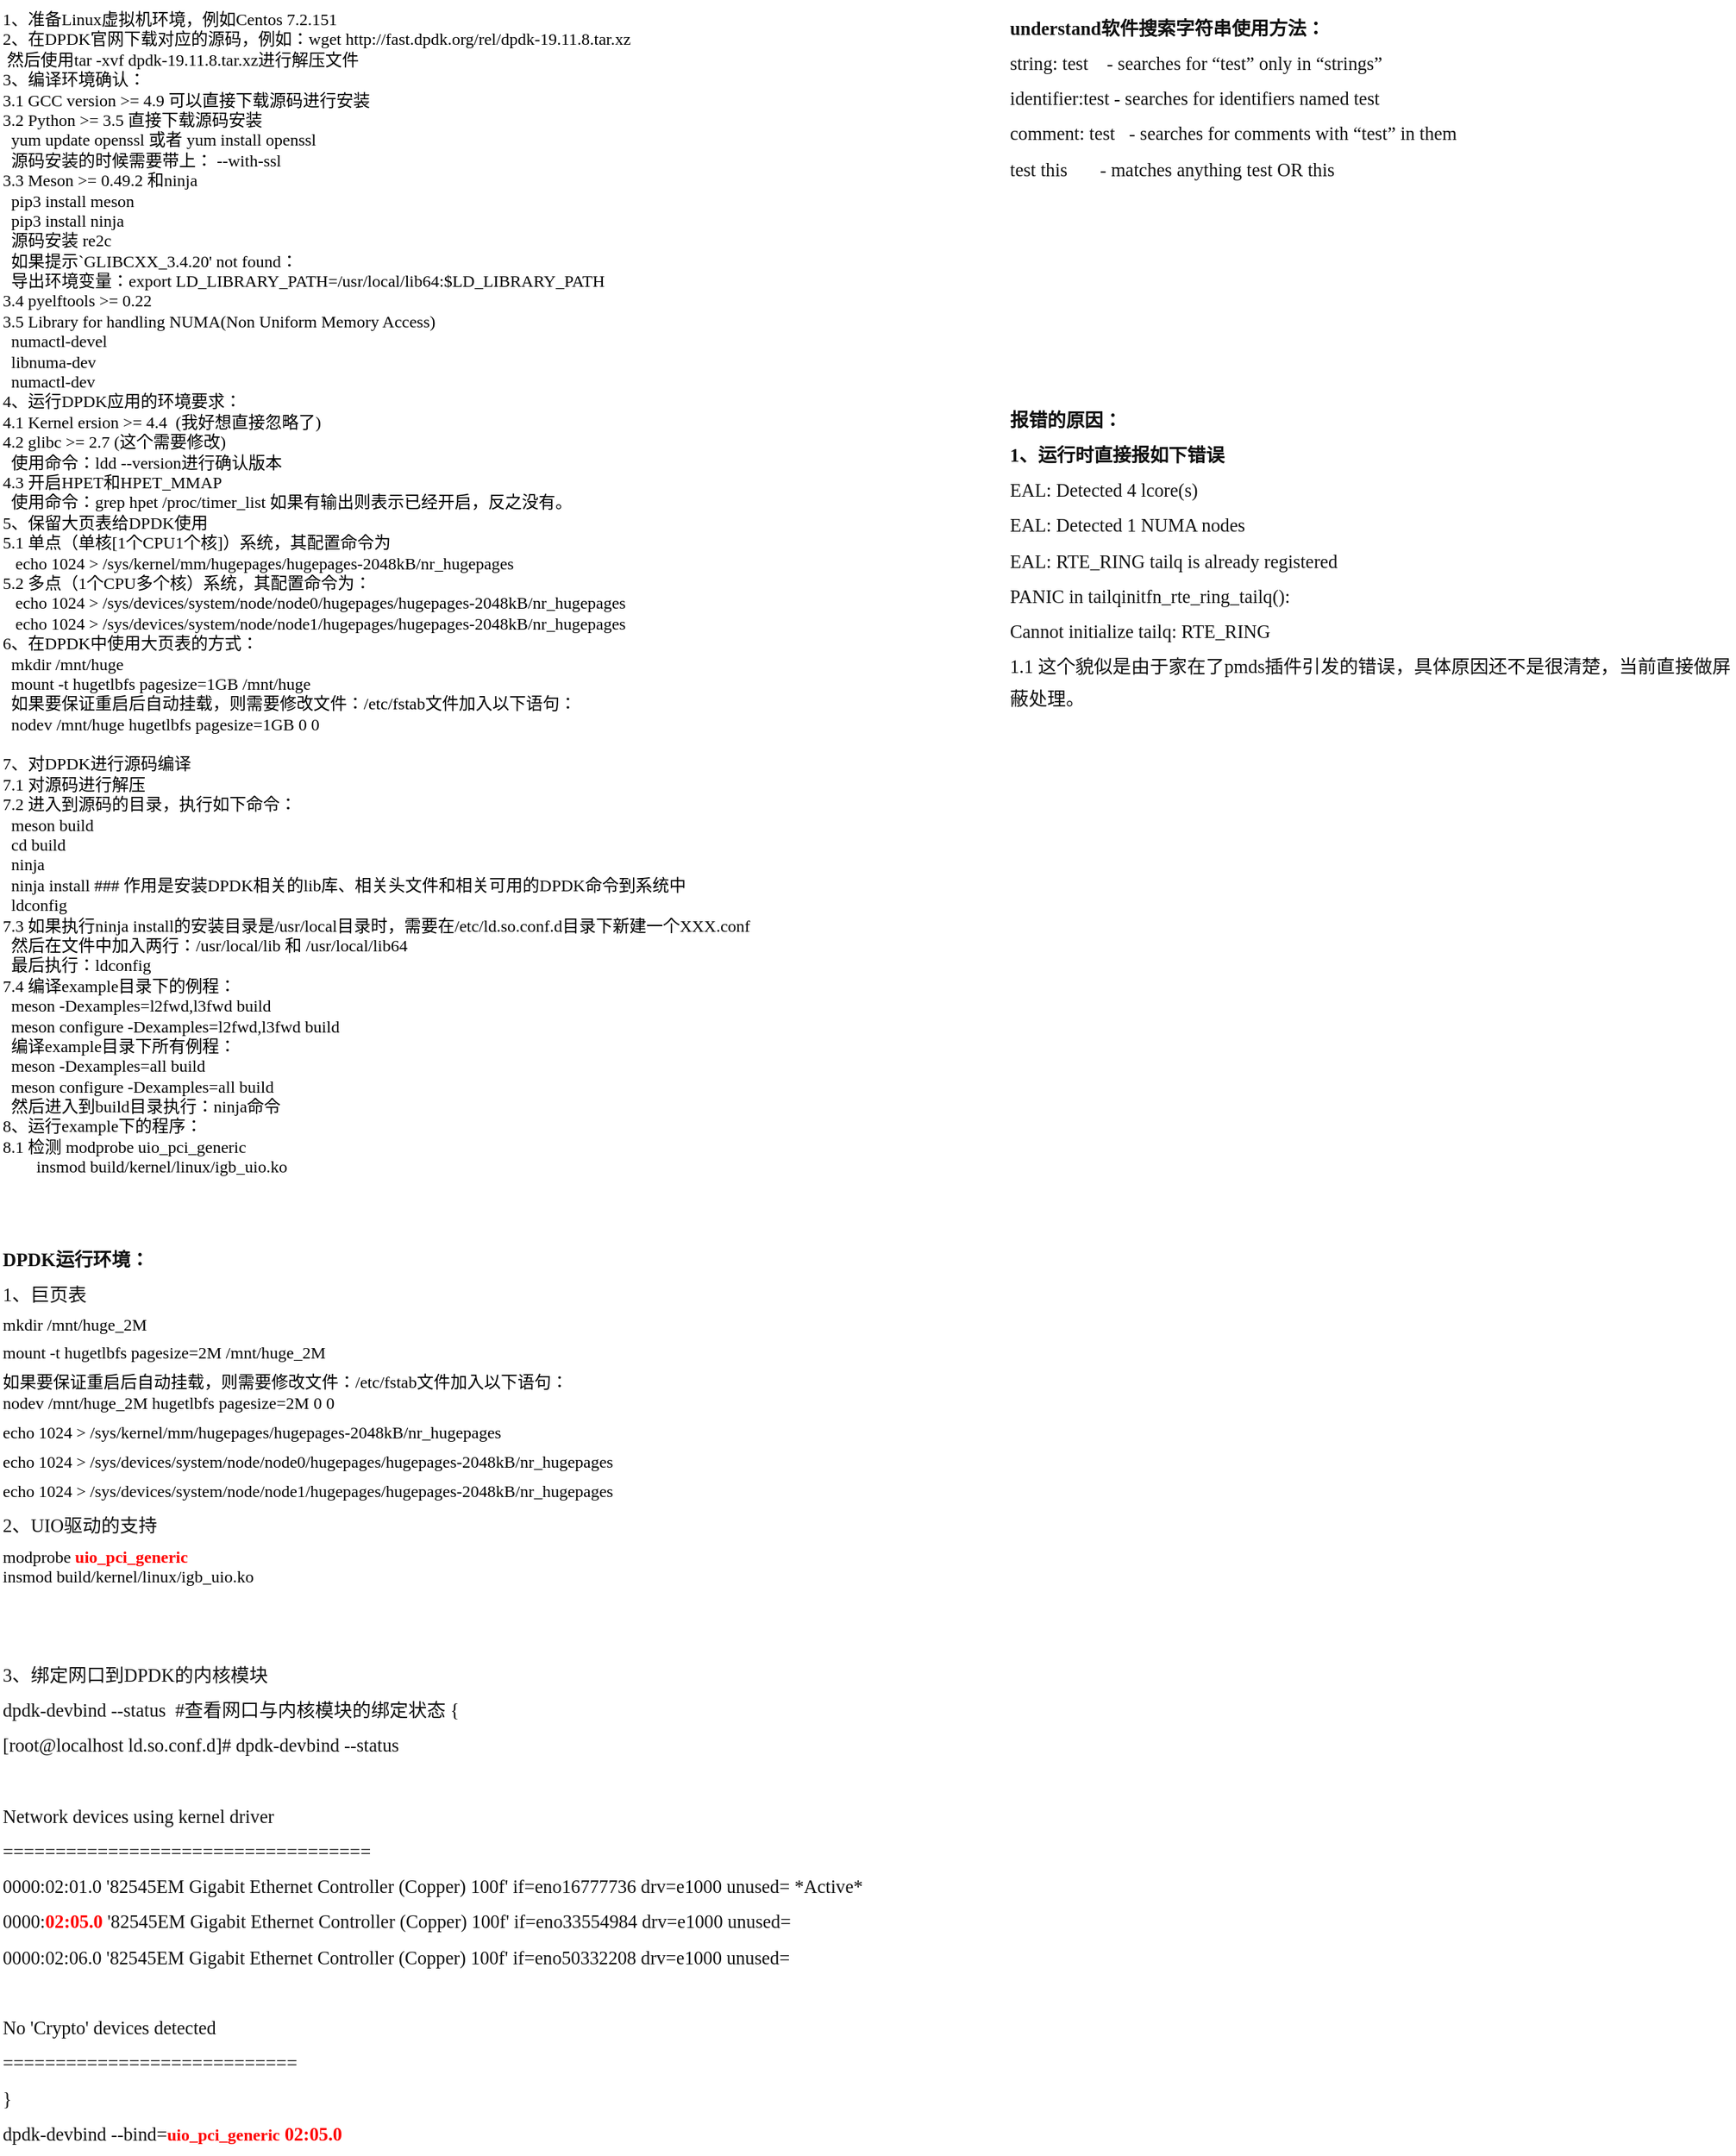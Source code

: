 <mxfile version="14.7.3" type="github">
  <diagram id="tiC5_lr3c7eBxx_vU2C-" name="Page-1">
    <mxGraphModel dx="1259" dy="712" grid="1" gridSize="10" guides="1" tooltips="1" connect="1" arrows="1" fold="1" page="1" pageScale="1" pageWidth="827" pageHeight="1169" math="0" shadow="0">
      <root>
        <mxCell id="0" />
        <mxCell id="1" parent="0" />
        <mxCell id="bjBxFB213XxqrcSqxuYE-1" value="1、准备Linux虚拟机环境，例如Centos 7.2.151&lt;div style=&quot;resize: none ; outline: 0px ; font-size: inherit&quot;&gt;2、在DPDK官网下载对应的源码，例如：wget http://fast.dpdk.org/rel/dpdk-19.11.8.tar.xz&lt;/div&gt;&lt;div style=&quot;resize: none ; outline: 0px ; font-size: inherit&quot;&gt;&amp;nbsp;然后使用tar -xvf dpdk-19.11.8.tar.xz进行解压文件&lt;/div&gt;&lt;div style=&quot;resize: none ; outline: 0px ; font-size: inherit&quot;&gt;3、编译环境确认：&lt;/div&gt;&lt;div style=&quot;resize: none ; outline: 0px ; font-size: inherit&quot;&gt;3.1 GCC version &amp;gt;= 4.9 可以直接下载源码进行安装&lt;/div&gt;&lt;div style=&quot;resize: none ; outline: 0px ; font-size: inherit&quot;&gt;3.2 Python &amp;gt;= 3.5 直接下载源码安装&lt;/div&gt;&lt;div style=&quot;resize: none ; outline: 0px ; font-size: inherit&quot;&gt;&amp;nbsp; yum update openssl 或者 yum install openssl&lt;/div&gt;&lt;div style=&quot;resize: none ; outline: 0px ; font-size: inherit&quot;&gt;&amp;nbsp; 源码安装的时候需要带上： --with-ssl&lt;/div&gt;&lt;div style=&quot;resize: none ; outline: 0px ; font-size: inherit&quot;&gt;3.3 Meson &amp;gt;= 0.49.2 和ninja&lt;/div&gt;&lt;div style=&quot;resize: none ; outline: 0px ; font-size: inherit&quot;&gt;&amp;nbsp;&amp;nbsp;pip3 install meson&lt;/div&gt;&lt;div style=&quot;resize: none ; outline: 0px ; font-size: inherit&quot;&gt;&amp;nbsp;&amp;nbsp;pip3 install ninja&lt;/div&gt;&lt;div style=&quot;resize: none ; outline: 0px ; font-size: inherit&quot;&gt;&amp;nbsp; 源码安装 re2c&lt;/div&gt;&lt;div style=&quot;resize: none ; outline: 0px ; font-size: inherit&quot;&gt;&amp;nbsp; 如果提示`GLIBCXX_3.4.20&#39; not found：&lt;/div&gt;&lt;div style=&quot;resize: none ; outline: 0px ; font-size: inherit&quot;&gt;&amp;nbsp; 导出环境变量：export LD_LIBRARY_PATH=/usr/local/lib64:$LD_LIBRARY_PATH&amp;nbsp;&lt;/div&gt;&lt;div style=&quot;resize: none ; outline: 0px ; font-size: inherit&quot;&gt;3.4 pyelftools &amp;gt;= 0.22&lt;/div&gt;&lt;div style=&quot;resize: none ; outline: 0px ; font-size: inherit&quot;&gt;3.5 Library for handling NUMA(Non Uniform Memory Access)&lt;/div&gt;&lt;div style=&quot;resize: none ; outline: 0px ; font-size: inherit&quot;&gt;&amp;nbsp; numactl-devel&lt;/div&gt;&lt;div style=&quot;resize: none ; outline: 0px ; font-size: inherit&quot;&gt;&amp;nbsp; libnuma-dev&lt;/div&gt;&lt;div style=&quot;resize: none ; outline: 0px ; font-size: inherit&quot;&gt;&amp;nbsp; numactl-dev&lt;/div&gt;&lt;div style=&quot;resize: none ; outline: 0px ; font-size: inherit&quot;&gt;4、运行DPDK应用的环境要求：&lt;/div&gt;&lt;div style=&quot;resize: none ; outline: 0px ; font-size: inherit&quot;&gt;4.1 Kernel ersion &amp;gt;= 4.4&amp;nbsp; (我好想直接忽略了)&lt;/div&gt;&lt;div style=&quot;resize: none ; outline: 0px ; font-size: inherit&quot;&gt;4.2 glibc &amp;gt;= 2.7 (这个需要修改)&lt;/div&gt;&lt;div style=&quot;resize: none ; outline: 0px ; font-size: inherit&quot;&gt;&amp;nbsp; 使用命令：ldd --version进行确认版本&lt;/div&gt;&lt;div style=&quot;resize: none ; outline: 0px ; font-size: inherit&quot;&gt;4.3 开启HPET和HPET_MMAP&lt;/div&gt;&lt;div style=&quot;resize: none ; outline: 0px ; font-size: inherit&quot;&gt;&amp;nbsp; 使用命令：grep hpet /proc/timer_list 如果有输出则表示已经开启，反之没有。&lt;/div&gt;&lt;div style=&quot;resize: none ; outline: 0px ; font-size: inherit&quot;&gt;5、保留大页表给DPDK使用&lt;/div&gt;&lt;div style=&quot;resize: none ; outline: 0px ; font-size: inherit&quot;&gt;5.1 单点（单核[1个CPU1个核]）系统，&lt;span style=&quot;font-size: inherit&quot;&gt;其配置命令为&lt;/span&gt;&lt;/div&gt;&lt;div style=&quot;resize: none ; outline: 0px ; font-size: inherit&quot;&gt;&lt;span style=&quot;font-size: inherit&quot;&gt;&amp;nbsp; &amp;nbsp;echo 1024 &amp;gt; /sys/kernel/mm/hugepages/hugepages-2048kB/nr_hugepages&lt;/span&gt;&lt;/div&gt;&lt;div style=&quot;resize: none ; outline: 0px ; font-size: inherit&quot;&gt;5.2 多点（1个CPU多个核）系统，其配置命令为：&lt;/div&gt;&lt;div style=&quot;resize: none ; outline: 0px ; font-size: inherit&quot;&gt;&amp;nbsp; &amp;nbsp;echo 1024 &amp;gt; /sys/devices/system/node/node0/hugepages/hugepages-2048kB/nr_hugepages&lt;/div&gt;&lt;div style=&quot;resize: none ; outline: 0px ; font-size: inherit&quot;&gt;&lt;/div&gt;&amp;nbsp; &amp;nbsp;echo 1024 &amp;gt; /sys/devices/system/node/node1/hugepages/hugepages-2048kB/nr_hugepages&lt;div style=&quot;resize: none ; outline: 0px ; font-size: inherit&quot;&gt;6、在DPDK中使用大页表的方式：&lt;/div&gt;&lt;div style=&quot;resize: none ; outline: 0px ; font-size: inherit&quot;&gt;&amp;nbsp; mkdir /mnt/huge&lt;/div&gt;&lt;div style=&quot;resize: none ; outline: 0px ; font-size: inherit&quot;&gt;&lt;/div&gt;&amp;nbsp; mount -t hugetlbfs pagesize=1GB /mnt/huge&lt;div style=&quot;resize: none ; outline: 0px ; font-size: inherit&quot;&gt;&amp;nbsp; 如果要保证重启后自动挂载，则需要修改文件：/etc/fstab文件加入以下语句：&lt;/div&gt;&lt;div style=&quot;resize: none ; outline: 0px ; font-size: inherit&quot;&gt;&amp;nbsp; nodev /mnt/huge hugetlbfs pagesize=1GB 0 0&lt;/div&gt;&lt;div style=&quot;resize: none ; outline: 0px ; font-size: inherit&quot;&gt;&lt;br&gt;&lt;/div&gt;&lt;div style=&quot;resize: none ; outline: 0px ; font-size: inherit&quot;&gt;7、对DPDK进行源码编译&lt;/div&gt;&lt;div style=&quot;resize: none ; outline: 0px ; font-size: inherit&quot;&gt;7.1 对源码进行解压&lt;/div&gt;&lt;div style=&quot;resize: none ; outline: 0px ; font-size: inherit&quot;&gt;7.2 进入到源码的目录，执行如下命令：&lt;/div&gt;&lt;div style=&quot;resize: none ; outline: 0px ; font-size: inherit&quot;&gt;&amp;nbsp; meson build&lt;/div&gt;&lt;div style=&quot;resize: none ; outline: 0px ; font-size: inherit&quot;&gt;&amp;nbsp; cd build&lt;/div&gt;&lt;div style=&quot;resize: none ; outline: 0px ; font-size: inherit&quot;&gt;&amp;nbsp; ninja&lt;/div&gt;&lt;div style=&quot;resize: none ; outline: 0px ; font-size: inherit&quot;&gt;&amp;nbsp; ninja install ### 作用是安装DPDK相关的lib库、相关头文件和相关可用的DPDK命令到系统中&lt;/div&gt;&lt;div style=&quot;resize: none ; outline: 0px ; font-size: inherit&quot;&gt;&amp;nbsp; ldconfig&lt;/div&gt;&lt;div style=&quot;resize: none ; outline: 0px ; font-size: inherit&quot;&gt;7.3 如果执行ninja install的安装目录是/usr/local目录时，需要在/etc/ld.so.conf.d目录下新建一个XXX.conf&lt;/div&gt;&lt;div style=&quot;resize: none ; outline: 0px ; font-size: inherit&quot;&gt;&amp;nbsp; 然后在文件中加入两行：/usr/local/lib 和 /usr/local/lib64&lt;/div&gt;&lt;div style=&quot;resize: none ; outline: 0px ; font-size: inherit&quot;&gt;&amp;nbsp; 最后执行：ldconfig&lt;/div&gt;&lt;div style=&quot;resize: none ; outline: 0px ; font-size: inherit&quot;&gt;7.4 编译example目录下的例程：&lt;/div&gt;&lt;div style=&quot;resize: none ; outline: 0px ; font-size: inherit&quot;&gt;&amp;nbsp;&amp;nbsp;meson -Dexamples=l2fwd,l3fwd build&lt;/div&gt;&lt;div style=&quot;resize: none ; outline: 0px ; font-size: inherit&quot;&gt;&amp;nbsp;&amp;nbsp;meson configure&amp;nbsp;-Dexamples=l2fwd,l3fwd build&lt;/div&gt;&lt;div style=&quot;resize: none ; outline: 0px ; font-size: inherit&quot;&gt;&amp;nbsp; 编译example目录下所有例程：&lt;/div&gt;&lt;div style=&quot;resize: none ; outline: 0px ; font-size: inherit&quot;&gt;&amp;nbsp;&amp;nbsp;meson -Dexamples=all build&lt;/div&gt;&lt;div style=&quot;resize: none ; outline: 0px ; font-size: inherit&quot;&gt;&amp;nbsp;&amp;nbsp;meson configure&amp;nbsp;-Dexamples=all build&lt;/div&gt;&lt;div style=&quot;resize: none ; outline: 0px ; font-size: inherit&quot;&gt;&amp;nbsp; 然后进入到build目录执行：ninja命令&lt;/div&gt;&lt;div style=&quot;resize: none ; outline: 0px ; font-size: inherit&quot;&gt;8、运行example下的程序：&lt;/div&gt;&lt;div style=&quot;resize: none ; outline: 0px ; font-size: inherit&quot;&gt;8.1 检测&amp;nbsp;modprobe uio_pci_generic&lt;/div&gt;&lt;div style=&quot;resize: none ; outline: 0px ; font-size: inherit&quot;&gt;&amp;nbsp; &amp;nbsp; &amp;nbsp; &amp;nbsp; insmod build/kernel/linux/igb_uio.ko&lt;/div&gt;" style="text;html=1;strokeColor=none;fillColor=none;align=left;verticalAlign=top;whiteSpace=wrap;rounded=0;fontFamily=Lucida Console;" parent="1" vertex="1">
          <mxGeometry x="40" y="40" width="640" height="880" as="geometry" />
        </mxCell>
        <mxCell id="bjBxFB213XxqrcSqxuYE-2" value="&lt;div&gt;&lt;div class=&quot;document&quot;&gt;&lt;p class=&quot;paragraph text-align-type-left pap-line-1.8 pap-line-rule-auto pap-spacing-before-2pt pap-spacing-after-2pt&quot; style=&quot;line-height: 180% ; margin-top: 2.667px ; margin-bottom: 2.667px&quot;&gt;&lt;span style=&quot;font-size: 10pt ; font-family: &amp;#34;simsun&amp;#34; , &amp;#34;songti sc&amp;#34; , , sans-serif ; color: rgb(17 , 17 , 17) ; background: transparent ; letter-spacing: 0pt ; vertical-align: baseline&quot;&gt;&lt;b&gt;understand软件搜索字符串使用方法：&lt;/b&gt;&lt;/span&gt;&lt;span style=&quot;font-size: 11pt ; font-family: &amp;#34;sf pro&amp;#34; , &amp;#34;pingfang sc&amp;#34; , &amp;#34;microsoft yahei&amp;#34; , , &amp;#34;noto sans cjk sc&amp;#34; , sans-serif , &amp;#34;roboto&amp;#34; , &amp;#34;droid sans&amp;#34; , &amp;#34;helvetica&amp;#34; , &amp;#34;tahoma&amp;#34; , &amp;#34;arial&amp;#34; , &amp;#34;hiragino sans gb&amp;#34; , &amp;#34;heiti sc&amp;#34; ; color: rgb(17 , 17 , 17) ; background: transparent ; letter-spacing: 0pt ; vertical-align: baseline&quot;&gt;&lt;/span&gt;&lt;/p&gt;&lt;p class=&quot;paragraph text-align-type-left pap-line-1.8 pap-line-rule-auto pap-spacing-before-2pt pap-spacing-after-2pt&quot; style=&quot;line-height: 180% ; margin-top: 2.667px ; margin-bottom: 2.667px&quot;&gt;&lt;span style=&quot;font-size: 10pt ; font-family: &amp;#34;simsun&amp;#34; , &amp;#34;songti sc&amp;#34; , , sans-serif ; color: rgb(17 , 17 , 17) ; background: transparent ; letter-spacing: 0pt ; vertical-align: baseline&quot;&gt;string: test&amp;nbsp; &amp;nbsp; - searches for “test” only in “strings”&lt;/span&gt;&lt;span style=&quot;font-size: 11pt ; font-family: &amp;#34;sf pro&amp;#34; , &amp;#34;pingfang sc&amp;#34; , &amp;#34;microsoft yahei&amp;#34; , , &amp;#34;noto sans cjk sc&amp;#34; , sans-serif , &amp;#34;roboto&amp;#34; , &amp;#34;droid sans&amp;#34; , &amp;#34;helvetica&amp;#34; , &amp;#34;tahoma&amp;#34; , &amp;#34;arial&amp;#34; , &amp;#34;hiragino sans gb&amp;#34; , &amp;#34;heiti sc&amp;#34; ; color: rgb(17 , 17 , 17) ; background: transparent ; letter-spacing: 0pt ; vertical-align: baseline&quot;&gt;&lt;/span&gt;&lt;/p&gt;&lt;p class=&quot;paragraph text-align-type-left pap-line-1.8 pap-line-rule-auto pap-spacing-before-2pt pap-spacing-after-2pt&quot; style=&quot;line-height: 180% ; margin-top: 2.667px ; margin-bottom: 2.667px&quot;&gt;&lt;span style=&quot;font-size: 10pt ; font-family: &amp;#34;simsun&amp;#34; , &amp;#34;songti sc&amp;#34; , , sans-serif ; color: rgb(17 , 17 , 17) ; background: transparent ; letter-spacing: 0pt ; vertical-align: baseline&quot;&gt;identifier:test     - searches for identifiers named test&lt;/span&gt;&lt;span style=&quot;font-size: 11pt ; font-family: &amp;#34;sf pro&amp;#34; , &amp;#34;pingfang sc&amp;#34; , &amp;#34;microsoft yahei&amp;#34; , , &amp;#34;noto sans cjk sc&amp;#34; , sans-serif , &amp;#34;roboto&amp;#34; , &amp;#34;droid sans&amp;#34; , &amp;#34;helvetica&amp;#34; , &amp;#34;tahoma&amp;#34; , &amp;#34;arial&amp;#34; , &amp;#34;hiragino sans gb&amp;#34; , &amp;#34;heiti sc&amp;#34; ; color: rgb(17 , 17 , 17) ; background: transparent ; letter-spacing: 0pt ; vertical-align: baseline&quot;&gt;&lt;/span&gt;&lt;/p&gt;&lt;p class=&quot;paragraph text-align-type-left pap-line-1.8 pap-line-rule-auto pap-spacing-before-2pt pap-spacing-after-2pt&quot; style=&quot;line-height: 180% ; margin-top: 2.667px ; margin-bottom: 2.667px&quot;&gt;&lt;span style=&quot;font-size: 10pt ; font-family: &amp;#34;simsun&amp;#34; , &amp;#34;songti sc&amp;#34; , , sans-serif ; color: rgb(17 , 17 , 17) ; background: transparent ; letter-spacing: 0pt ; vertical-align: baseline&quot;&gt;comment: test&amp;nbsp; &amp;nbsp;- searches for comments with “test” in them&lt;/span&gt;&lt;span style=&quot;font-size: 11pt ; font-family: &amp;#34;sf pro&amp;#34; , &amp;#34;pingfang sc&amp;#34; , &amp;#34;microsoft yahei&amp;#34; , , &amp;#34;noto sans cjk sc&amp;#34; , sans-serif , &amp;#34;roboto&amp;#34; , &amp;#34;droid sans&amp;#34; , &amp;#34;helvetica&amp;#34; , &amp;#34;tahoma&amp;#34; , &amp;#34;arial&amp;#34; , &amp;#34;hiragino sans gb&amp;#34; , &amp;#34;heiti sc&amp;#34; ; color: rgb(17 , 17 , 17) ; background: transparent ; letter-spacing: 0pt ; vertical-align: baseline&quot;&gt;&lt;/span&gt;&lt;/p&gt;&lt;p class=&quot;paragraph text-align-type-left pap-line-1.8 pap-line-rule-auto pap-spacing-before-2pt pap-spacing-after-2pt&quot; style=&quot;line-height: 180% ; margin-top: 2.667px ; margin-bottom: 2.667px&quot;&gt;&lt;span style=&quot;font-size: 10pt ; font-family: &amp;#34;simsun&amp;#34; , &amp;#34;songti sc&amp;#34; , , sans-serif ; color: rgb(17 , 17 , 17) ; background: transparent ; letter-spacing: 0pt ; vertical-align: baseline&quot;&gt;test this&amp;nbsp; &amp;nbsp; &amp;nbsp; &amp;nbsp;- matches anything test OR this&lt;/span&gt;&lt;span style=&quot;font-size: 10pt ; font-family: &amp;#34;simsun&amp;#34; , &amp;#34;songti sc&amp;#34; , , sans-serif ; color: rgb(17 , 17 , 17) ; background: transparent ; letter-spacing: 0pt ; vertical-align: baseline&quot;&gt;&lt;/span&gt;&lt;/p&gt;&lt;/div&gt;&lt;/div&gt;" style="text;html=1;strokeColor=none;fillColor=none;align=left;verticalAlign=top;whiteSpace=wrap;rounded=0;fontFamily=Lucida Console;" parent="1" vertex="1">
          <mxGeometry x="760" y="40" width="520" height="200" as="geometry" />
        </mxCell>
        <mxCell id="bjBxFB213XxqrcSqxuYE-3" value="&lt;div class=&quot;document&quot;&gt;&lt;p class=&quot;paragraph text-align-type-left pap-line-1.8 pap-line-rule-auto pap-spacing-before-2pt pap-spacing-after-2pt&quot; style=&quot;line-height: 180% ; margin-top: 2.667px ; margin-bottom: 2.667px&quot;&gt;&lt;font&gt;&lt;span style=&quot;font-size: 10pt ; font-family: &amp;#34;simsun&amp;#34; , &amp;#34;songti sc&amp;#34; , , sans-serif ; color: rgb(17 , 17 , 17) ; background: transparent ; letter-spacing: 0pt ; vertical-align: baseline&quot;&gt;&lt;b&gt;报错的原因：&lt;/b&gt;&lt;/span&gt;&lt;span style=&quot;font-size: 11pt ; font-family: &amp;#34;sf pro&amp;#34; , &amp;#34;pingfang sc&amp;#34; , &amp;#34;microsoft yahei&amp;#34; , , &amp;#34;noto sans cjk sc&amp;#34; , sans-serif , &amp;#34;roboto&amp;#34; , &amp;#34;droid sans&amp;#34; , &amp;#34;helvetica&amp;#34; , &amp;#34;tahoma&amp;#34; , &amp;#34;arial&amp;#34; , &amp;#34;hiragino sans gb&amp;#34; , &amp;#34;heiti sc&amp;#34; ; color: rgb(17 , 17 , 17) ; background: transparent ; letter-spacing: 0pt ; vertical-align: baseline&quot;&gt;&lt;/span&gt;&lt;/font&gt;&lt;/p&gt;&lt;p class=&quot;paragraph text-align-type-left pap-line-1.8 pap-line-rule-auto pap-spacing-before-2pt pap-spacing-after-2pt&quot; style=&quot;line-height: 180% ; margin-top: 2.667px ; margin-bottom: 2.667px&quot;&gt;&lt;font color=&quot;#111111&quot;&gt;&lt;span style=&quot;font-size: 13.333px&quot;&gt;&lt;b&gt;1、运行时直接报如下错误&lt;/b&gt;&lt;/span&gt;&lt;/font&gt;&lt;/p&gt;&lt;p class=&quot;paragraph text-align-type-left pap-line-1.8 pap-line-rule-auto pap-spacing-before-2pt pap-spacing-after-2pt&quot; style=&quot;line-height: 180% ; margin-top: 2.667px ; margin-bottom: 2.667px&quot;&gt;&lt;font color=&quot;#111111&quot;&gt;&lt;span style=&quot;font-size: 13.333px&quot;&gt;EAL: Detected 4 lcore(s)&lt;/span&gt;&lt;/font&gt;&lt;/p&gt;&lt;p class=&quot;paragraph text-align-type-left pap-line-1.8 pap-line-rule-auto pap-spacing-before-2pt pap-spacing-after-2pt&quot; style=&quot;line-height: 180% ; margin-top: 2.667px ; margin-bottom: 2.667px&quot;&gt;&lt;font color=&quot;#111111&quot;&gt;&lt;span style=&quot;font-size: 13.333px&quot;&gt;EAL: Detected 1 NUMA nodes&lt;/span&gt;&lt;/font&gt;&lt;/p&gt;&lt;p class=&quot;paragraph text-align-type-left pap-line-1.8 pap-line-rule-auto pap-spacing-before-2pt pap-spacing-after-2pt&quot; style=&quot;line-height: 180% ; margin-top: 2.667px ; margin-bottom: 2.667px&quot;&gt;&lt;font color=&quot;#111111&quot;&gt;&lt;span style=&quot;font-size: 13.333px&quot;&gt;EAL: RTE_RING tailq is already registered&lt;/span&gt;&lt;/font&gt;&lt;/p&gt;&lt;p class=&quot;paragraph text-align-type-left pap-line-1.8 pap-line-rule-auto pap-spacing-before-2pt pap-spacing-after-2pt&quot; style=&quot;line-height: 180% ; margin-top: 2.667px ; margin-bottom: 2.667px&quot;&gt;&lt;font color=&quot;#111111&quot;&gt;&lt;span style=&quot;font-size: 13.333px&quot;&gt;PANIC in tailqinitfn_rte_ring_tailq():&lt;/span&gt;&lt;/font&gt;&lt;/p&gt;&lt;p class=&quot;paragraph text-align-type-left pap-line-1.8 pap-line-rule-auto pap-spacing-before-2pt pap-spacing-after-2pt&quot; style=&quot;line-height: 180% ; margin-top: 2.667px ; margin-bottom: 2.667px&quot;&gt;&lt;/p&gt;&lt;p class=&quot;paragraph text-align-type-left pap-line-1.8 pap-line-rule-auto pap-spacing-before-2pt pap-spacing-after-2pt&quot; style=&quot;line-height: 180% ; margin-top: 2.667px ; margin-bottom: 2.667px&quot;&gt;&lt;font color=&quot;#111111&quot;&gt;&lt;span style=&quot;font-size: 13.333px&quot;&gt;Cannot initialize tailq: RTE_RING&lt;/span&gt;&lt;/font&gt;&lt;/p&gt;&lt;p class=&quot;paragraph text-align-type-left pap-line-1.8 pap-line-rule-auto pap-spacing-before-2pt pap-spacing-after-2pt&quot; style=&quot;line-height: 180% ; margin-top: 2.667px ; margin-bottom: 2.667px&quot;&gt;&lt;font color=&quot;#111111&quot;&gt;&lt;span style=&quot;font-size: 13.333px&quot;&gt;1.1 这个貌似是由于家在了pmds插件引发的错误，具体原因还不是很清楚，当前直接做屏蔽处理。&lt;/span&gt;&lt;/font&gt;&lt;/p&gt;&lt;p class=&quot;paragraph text-align-type-left pap-line-1.8 pap-line-rule-auto pap-spacing-before-2pt pap-spacing-after-2pt&quot; style=&quot;line-height: 180% ; margin-top: 2.667px ; margin-bottom: 2.667px&quot;&gt;&lt;font color=&quot;#111111&quot;&gt;&lt;span style=&quot;font-size: 13.333px&quot;&gt;&lt;br&gt;&lt;/span&gt;&lt;/font&gt;&lt;/p&gt;&lt;div&gt;&lt;font&gt;&lt;br&gt;&lt;/font&gt;&lt;/div&gt;&lt;p class=&quot;paragraph text-align-type-left pap-line-1.8 pap-line-rule-auto pap-spacing-before-2pt pap-spacing-after-2pt&quot; style=&quot;line-height: 180% ; margin-top: 2.667px ; margin-bottom: 2.667px&quot;&gt;&lt;font color=&quot;#111111&quot;&gt;&lt;span style=&quot;font-size: 13.333px&quot;&gt;&lt;br&gt;&lt;/span&gt;&lt;/font&gt;&lt;/p&gt;&lt;p class=&quot;paragraph text-align-type-left pap-line-1.8 pap-line-rule-auto pap-spacing-before-2pt pap-spacing-after-2pt&quot; style=&quot;line-height: 180% ; margin-top: 2.667px ; margin-bottom: 2.667px&quot;&gt;&lt;font color=&quot;#111111&quot;&gt;&lt;span style=&quot;font-size: 13.333px&quot;&gt;&lt;br&gt;&lt;/span&gt;&lt;/font&gt;&lt;/p&gt;&lt;/div&gt;" style="text;html=1;strokeColor=none;fillColor=none;align=left;verticalAlign=top;whiteSpace=wrap;rounded=0;fontFamily=Lucida Console;" parent="1" vertex="1">
          <mxGeometry x="760" y="320" width="520" height="240" as="geometry" />
        </mxCell>
        <mxCell id="QvP58mdF4u6E48YRdZP_-1" value="&lt;div class=&quot;document&quot;&gt;&lt;p class=&quot;paragraph text-align-type-left pap-line-1.8 pap-line-rule-auto pap-spacing-before-2pt pap-spacing-after-2pt&quot; style=&quot;line-height: 180% ; margin-top: 2.667px ; margin-bottom: 2.667px&quot;&gt;&lt;font color=&quot;#111111&quot;&gt;&lt;span style=&quot;font-size: 13.333px&quot;&gt;&lt;b&gt;DPDK运行环境：&lt;/b&gt;&lt;/span&gt;&lt;/font&gt;&lt;/p&gt;&lt;p class=&quot;paragraph text-align-type-left pap-line-1.8 pap-line-rule-auto pap-spacing-before-2pt pap-spacing-after-2pt&quot; style=&quot;line-height: 180% ; margin-top: 2.667px ; margin-bottom: 2.667px&quot;&gt;&lt;font color=&quot;#111111&quot;&gt;&lt;span style=&quot;font-size: 13.333px&quot;&gt;1、巨页表&lt;/span&gt;&lt;/font&gt;&lt;/p&gt;&lt;div style=&quot;font-size: inherit ; resize: none ; outline: 0px&quot;&gt;mkdir /mnt/huge_2M&lt;/div&gt;&lt;div style=&quot;font-size: inherit ; resize: none ; outline: 0px&quot;&gt;&lt;/div&gt;&lt;p class=&quot;paragraph text-align-type-left pap-line-1.8 pap-line-rule-auto pap-spacing-before-2pt pap-spacing-after-2pt&quot; style=&quot;line-height: 180% ; margin-top: 2.667px ; margin-bottom: 2.667px&quot;&gt;mount -t hugetlbfs pagesize=2M /mnt/huge_2M&lt;/p&gt;&lt;div style=&quot;font-size: inherit ; resize: none ; outline: 0px&quot;&gt;如果要保证重启后自动挂载，则需要修改文件：/etc/fstab文件加入以下语句：&lt;/div&gt;&lt;div style=&quot;font-size: inherit ; resize: none ; outline: 0px&quot;&gt;nodev /mnt/huge_2M hugetlbfs pagesize=2M 0 0&lt;/div&gt;&lt;p class=&quot;paragraph text-align-type-left pap-line-1.8 pap-line-rule-auto pap-spacing-before-2pt pap-spacing-after-2pt&quot; style=&quot;line-height: 180% ; margin-top: 2.667px ; margin-bottom: 2.667px&quot;&gt;echo 1024 &amp;gt; /sys/kernel/mm/hugepages/hugepages-2048kB/nr_hugepages&lt;font color=&quot;#111111&quot;&gt;&lt;span style=&quot;font-size: 13.333px&quot;&gt;&lt;br&gt;&lt;/span&gt;&lt;/font&gt;&lt;/p&gt;&lt;div style=&quot;font-size: inherit ; resize: none ; outline: 0px&quot;&gt;echo 1024 &amp;gt; /sys/devices/system/node/node0/hugepages/hugepages-2048kB/nr_hugepages&lt;/div&gt;&lt;div style=&quot;font-size: inherit ; resize: none ; outline: 0px&quot;&gt;&lt;/div&gt;&lt;p class=&quot;paragraph text-align-type-left pap-line-1.8 pap-line-rule-auto pap-spacing-before-2pt pap-spacing-after-2pt&quot; style=&quot;line-height: 180% ; margin-top: 2.667px ; margin-bottom: 2.667px&quot;&gt;echo 1024 &amp;gt; /sys/devices/system/node/node1/hugepages/hugepages-2048kB/nr_hugepages&lt;font color=&quot;#111111&quot;&gt;&lt;span style=&quot;font-size: 13.333px&quot;&gt;&lt;br&gt;&lt;/span&gt;&lt;/font&gt;&lt;/p&gt;&lt;p class=&quot;paragraph text-align-type-left pap-line-1.8 pap-line-rule-auto pap-spacing-before-2pt pap-spacing-after-2pt&quot; style=&quot;line-height: 180% ; margin-top: 2.667px ; margin-bottom: 2.667px&quot;&gt;&lt;font color=&quot;#111111&quot;&gt;&lt;span style=&quot;font-size: 13.333px&quot;&gt;2、UIO驱动的支持&lt;/span&gt;&lt;/font&gt;&lt;/p&gt;&lt;div style=&quot;font-size: inherit ; resize: none ; outline: 0px&quot;&gt;modprobe &lt;b&gt;&lt;font color=&quot;#ff0000&quot;&gt;uio_pci_generic&lt;/font&gt;&lt;/b&gt;&lt;/div&gt;&lt;div style=&quot;font-size: inherit ; resize: none ; outline: 0px&quot;&gt;insmod build/kernel/linux/igb_uio.ko&lt;/div&gt;&lt;p class=&quot;paragraph text-align-type-left pap-line-1.8 pap-line-rule-auto pap-spacing-before-2pt pap-spacing-after-2pt&quot; style=&quot;line-height: 180% ; margin-top: 2.667px ; margin-bottom: 2.667px&quot;&gt;&lt;br&gt;&lt;/p&gt;&lt;p class=&quot;paragraph text-align-type-left pap-line-1.8 pap-line-rule-auto pap-spacing-before-2pt pap-spacing-after-2pt&quot; style=&quot;line-height: 180% ; margin-top: 2.667px ; margin-bottom: 2.667px&quot;&gt;&lt;font color=&quot;#111111&quot;&gt;&lt;span style=&quot;font-size: 13.333px&quot;&gt;&lt;br&gt;&lt;/span&gt;&lt;/font&gt;&lt;/p&gt;&lt;p class=&quot;paragraph text-align-type-left pap-line-1.8 pap-line-rule-auto pap-spacing-before-2pt pap-spacing-after-2pt&quot; style=&quot;line-height: 180% ; margin-top: 2.667px ; margin-bottom: 2.667px&quot;&gt;&lt;font color=&quot;#111111&quot;&gt;&lt;span style=&quot;font-size: 13.333px&quot;&gt;3、绑定网口到DPDK的内核模块&lt;/span&gt;&lt;/font&gt;&lt;/p&gt;&lt;p class=&quot;paragraph text-align-type-left pap-line-1.8 pap-line-rule-auto pap-spacing-before-2pt pap-spacing-after-2pt&quot; style=&quot;line-height: 21.6px ; margin-top: 2.667px ; margin-bottom: 2.667px&quot;&gt;&lt;font color=&quot;#111111&quot;&gt;&lt;span style=&quot;font-size: 13.333px&quot;&gt;dpdk-devbind --status&amp;nbsp; #查看网口与内核模块的绑定状态 {&lt;/span&gt;&lt;/font&gt;&lt;/p&gt;&lt;p class=&quot;paragraph text-align-type-left pap-line-1.8 pap-line-rule-auto pap-spacing-before-2pt pap-spacing-after-2pt&quot; style=&quot;line-height: 21.6px ; margin-top: 2.667px ; margin-bottom: 2.667px&quot;&gt;&lt;font color=&quot;#111111&quot;&gt;&lt;span style=&quot;font-size: 13.333px&quot;&gt;[root@localhost ld.so.conf.d]# dpdk-devbind --status&lt;/span&gt;&lt;/font&gt;&lt;/p&gt;&lt;p class=&quot;paragraph text-align-type-left pap-line-1.8 pap-line-rule-auto pap-spacing-before-2pt pap-spacing-after-2pt&quot; style=&quot;line-height: 21.6px ; margin-top: 2.667px ; margin-bottom: 2.667px&quot;&gt;&lt;font color=&quot;#111111&quot;&gt;&lt;span style=&quot;font-size: 13.333px&quot;&gt;&lt;br&gt;&lt;/span&gt;&lt;/font&gt;&lt;/p&gt;&lt;p class=&quot;paragraph text-align-type-left pap-line-1.8 pap-line-rule-auto pap-spacing-before-2pt pap-spacing-after-2pt&quot; style=&quot;line-height: 21.6px ; margin-top: 2.667px ; margin-bottom: 2.667px&quot;&gt;&lt;font color=&quot;#111111&quot;&gt;&lt;span style=&quot;font-size: 13.333px&quot;&gt;Network devices using kernel driver&lt;/span&gt;&lt;/font&gt;&lt;/p&gt;&lt;p class=&quot;paragraph text-align-type-left pap-line-1.8 pap-line-rule-auto pap-spacing-before-2pt pap-spacing-after-2pt&quot; style=&quot;line-height: 21.6px ; margin-top: 2.667px ; margin-bottom: 2.667px&quot;&gt;&lt;font color=&quot;#111111&quot;&gt;&lt;span style=&quot;font-size: 13.333px&quot;&gt;===================================&lt;/span&gt;&lt;/font&gt;&lt;/p&gt;&lt;p class=&quot;paragraph text-align-type-left pap-line-1.8 pap-line-rule-auto pap-spacing-before-2pt pap-spacing-after-2pt&quot; style=&quot;line-height: 21.6px ; margin-top: 2.667px ; margin-bottom: 2.667px&quot;&gt;&lt;font color=&quot;#111111&quot;&gt;&lt;span style=&quot;font-size: 13.333px&quot;&gt;0000:02:01.0 &#39;82545EM Gigabit Ethernet Controller (Copper) 100f&#39; if=eno16777736 drv=e1000 unused= *Active*&lt;/span&gt;&lt;/font&gt;&lt;/p&gt;&lt;p class=&quot;paragraph text-align-type-left pap-line-1.8 pap-line-rule-auto pap-spacing-before-2pt pap-spacing-after-2pt&quot; style=&quot;line-height: 21.6px ; margin-top: 2.667px ; margin-bottom: 2.667px&quot;&gt;&lt;span style=&quot;font-size: 13.333px&quot;&gt;&lt;font color=&quot;#111111&quot;&gt;0000:&lt;/font&gt;&lt;b&gt;&lt;font color=&quot;#ff0000&quot;&gt;02:05.0&lt;/font&gt;&lt;/b&gt;&lt;font color=&quot;#111111&quot;&gt;&amp;nbsp;&#39;82545EM Gigabit Ethernet Controller (Copper) 100f&#39; if=eno33554984 drv=e1000 unused=&lt;/font&gt;&lt;/span&gt;&lt;/p&gt;&lt;p class=&quot;paragraph text-align-type-left pap-line-1.8 pap-line-rule-auto pap-spacing-before-2pt pap-spacing-after-2pt&quot; style=&quot;line-height: 21.6px ; margin-top: 2.667px ; margin-bottom: 2.667px&quot;&gt;&lt;font color=&quot;#111111&quot;&gt;&lt;span style=&quot;font-size: 13.333px&quot;&gt;0000:02:06.0 &#39;82545EM Gigabit Ethernet Controller (Copper) 100f&#39; if=eno50332208 drv=e1000 unused=&lt;/span&gt;&lt;/font&gt;&lt;/p&gt;&lt;p class=&quot;paragraph text-align-type-left pap-line-1.8 pap-line-rule-auto pap-spacing-before-2pt pap-spacing-after-2pt&quot; style=&quot;line-height: 21.6px ; margin-top: 2.667px ; margin-bottom: 2.667px&quot;&gt;&lt;font color=&quot;#111111&quot;&gt;&lt;span style=&quot;font-size: 13.333px&quot;&gt;&lt;br&gt;&lt;/span&gt;&lt;/font&gt;&lt;/p&gt;&lt;p class=&quot;paragraph text-align-type-left pap-line-1.8 pap-line-rule-auto pap-spacing-before-2pt pap-spacing-after-2pt&quot; style=&quot;line-height: 21.6px ; margin-top: 2.667px ; margin-bottom: 2.667px&quot;&gt;&lt;font color=&quot;#111111&quot;&gt;&lt;span style=&quot;font-size: 13.333px&quot;&gt;No &#39;Crypto&#39; devices detected&lt;/span&gt;&lt;/font&gt;&lt;/p&gt;&lt;p class=&quot;paragraph text-align-type-left pap-line-1.8 pap-line-rule-auto pap-spacing-before-2pt pap-spacing-after-2pt&quot; style=&quot;line-height: 21.6px ; margin-top: 2.667px ; margin-bottom: 2.667px&quot;&gt;&lt;font color=&quot;#111111&quot;&gt;&lt;span style=&quot;font-size: 13.333px&quot;&gt;============================&lt;/span&gt;&lt;/font&gt;&lt;/p&gt;&lt;p class=&quot;paragraph text-align-type-left pap-line-1.8 pap-line-rule-auto pap-spacing-before-2pt pap-spacing-after-2pt&quot; style=&quot;line-height: 21.6px ; margin-top: 2.667px ; margin-bottom: 2.667px&quot;&gt;&lt;font color=&quot;#111111&quot;&gt;&lt;span style=&quot;font-size: 13.333px&quot;&gt;}&lt;/span&gt;&lt;br&gt;&lt;/font&gt;&lt;/p&gt;&lt;p class=&quot;paragraph text-align-type-left pap-line-1.8 pap-line-rule-auto pap-spacing-before-2pt pap-spacing-after-2pt&quot; style=&quot;line-height: 21.6px ; margin-top: 2.667px ; margin-bottom: 2.667px&quot;&gt;&lt;font color=&quot;#111111&quot;&gt;&lt;span style=&quot;font-size: 13.333px&quot;&gt;dpdk-devbind&amp;nbsp;&lt;/span&gt;&lt;/font&gt;&lt;span style=&quot;font-size: 13.333px&quot;&gt;&lt;font color=&quot;#111111&quot;&gt;--bind=&lt;/font&gt;&lt;/span&gt;&lt;b&gt;&lt;font color=&quot;#ff0000&quot;&gt;uio_pci_generic&lt;/font&gt;&lt;/b&gt;&lt;span style=&quot;font-size: 13.333px&quot;&gt;&lt;font color=&quot;#111111&quot;&gt;&amp;nbsp;&lt;/font&gt;&lt;/span&gt;&lt;span style=&quot;font-size: 13.333px&quot;&gt;&lt;b&gt;&lt;font color=&quot;#ff0000&quot;&gt;02:05.0&lt;/font&gt;&lt;/b&gt;&lt;/span&gt;&lt;/p&gt;&lt;/div&gt;" style="text;html=1;strokeColor=none;fillColor=none;align=left;verticalAlign=top;whiteSpace=wrap;rounded=0;fontFamily=Lucida Console;" vertex="1" parent="1">
          <mxGeometry x="40" y="920" width="640" height="480" as="geometry" />
        </mxCell>
      </root>
    </mxGraphModel>
  </diagram>
</mxfile>
